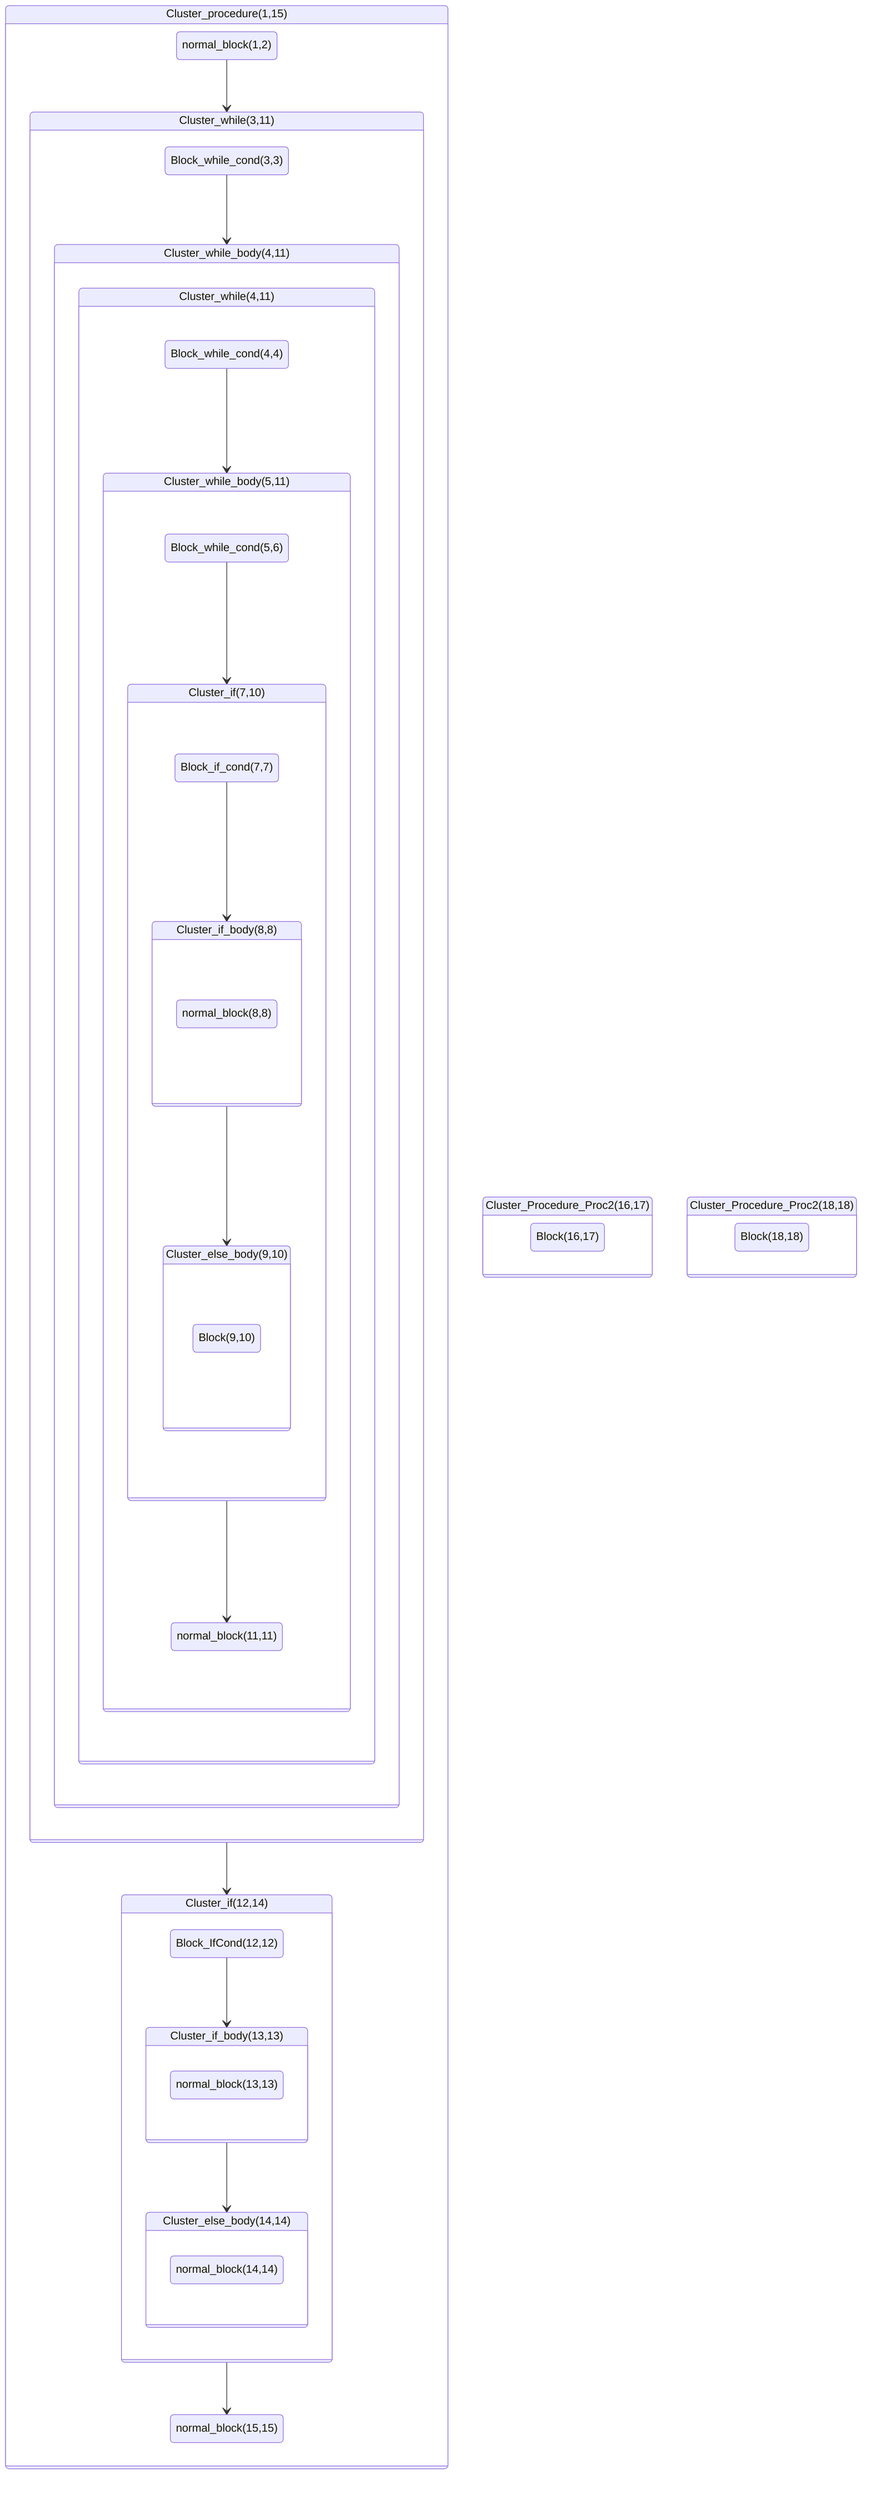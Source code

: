 stateDiagram-v2
   state Cluster_procedure(1,15) { 
       normal_block(1,2) --> Cluster_while(3,11)
       Cluster_while(3,11) --> Cluster_if(12,14)
       Cluster_if(12,14) --> normal_block(15,15)
   }

   state Cluster_while(3,11) {
      Block_while_cond(3,3) --> Cluster_while_body(4,11)
   } 

   state Cluster_while_body(4,11) {
      Cluster_while(4,11)
   }


   state Cluster_while(4,11) {
      Block_while_cond(4,4) --> Cluster_while_body(5,11)
   }

   state Cluster_while_body(5,11) {
      Block_while_cond(5,6) --> Cluster_if(7,10)
      Cluster_if(7,10) --> normal_block(11,11)   
   }

   state Cluster_if(7,10) {
      Block_if_cond(7,7) --> Cluster_if_body(8,8)
   
      Cluster_if_body(8,8) --> Cluster_else_body(9,10)
   }

   state Cluster_if_body(8,8) {
       normal_block(8,8)
   }

   state Cluster_else_body(9,10){
       Block(9,10)
   }




   state Cluster_if(12,14) {
      Block_IfCond(12,12) --> Cluster_if_body(13,13)
      Cluster_if_body(13,13) --> Cluster_else_body(14,14)
   }

   state Cluster_if_body(13,13) {
      normal_block(13,13)
   }

   state Cluster_else_body(14,14) {
      normal_block(14,14)
   }



   state Cluster_Procedure_Proc2(16,17) {
       Block(16,17)
   }

   state Cluster_Procedure_Proc2(18,18) {
       Block(18,18)
   }